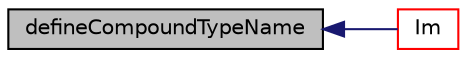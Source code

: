 digraph "defineCompoundTypeName"
{
  bgcolor="transparent";
  edge [fontname="Helvetica",fontsize="10",labelfontname="Helvetica",labelfontsize="10"];
  node [fontname="Helvetica",fontsize="10",shape=record];
  rankdir="LR";
  Node77909 [label="defineCompoundTypeName",height=0.2,width=0.4,color="black", fillcolor="grey75", style="filled", fontcolor="black"];
  Node77909 -> Node77910 [dir="back",color="midnightblue",fontsize="10",style="solid",fontname="Helvetica"];
  Node77910 [label="Im",height=0.2,width=0.4,color="red",URL="$a21851.html#a2aa28e1d6a7dc902f1c5ab7138866d73"];
}

